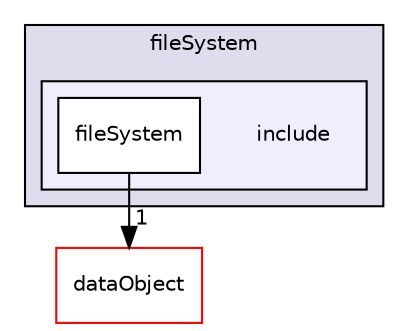 digraph "/home/iijimarobot/workspace/Ubuntu/workspace/gitSpace/common_library/common_library/fileSystem/include" {
  compound=true
  node [ fontsize="10", fontname="Helvetica"];
  edge [ labelfontsize="10", labelfontname="Helvetica"];
  subgraph clusterdir_3c5013bede42281f6ea490de2ff3d3f7 {
    graph [ bgcolor="#ddddee", pencolor="black", label="fileSystem" fontname="Helvetica", fontsize="10", URL="dir_3c5013bede42281f6ea490de2ff3d3f7.html"]
  subgraph clusterdir_eaea66dfa9a9862e7a792bfcc684d2d1 {
    graph [ bgcolor="#eeeeff", pencolor="black", label="" URL="dir_eaea66dfa9a9862e7a792bfcc684d2d1.html"];
    dir_eaea66dfa9a9862e7a792bfcc684d2d1 [shape=plaintext label="include"];
  dir_cd1e7d013fbf32b67323ddde82710e2b [shape=box label="fileSystem" fillcolor="white" style="filled" URL="dir_cd1e7d013fbf32b67323ddde82710e2b.html"];
  }
  }
  dir_38f5a69fab2cf79a5e8dfd2c0018f8c2 [shape=box label="dataObject" fillcolor="white" style="filled" color="red" URL="dir_38f5a69fab2cf79a5e8dfd2c0018f8c2.html"];
  dir_cd1e7d013fbf32b67323ddde82710e2b->dir_38f5a69fab2cf79a5e8dfd2c0018f8c2 [headlabel="1", labeldistance=1.5 headhref="dir_000013_000001.html"];
}
